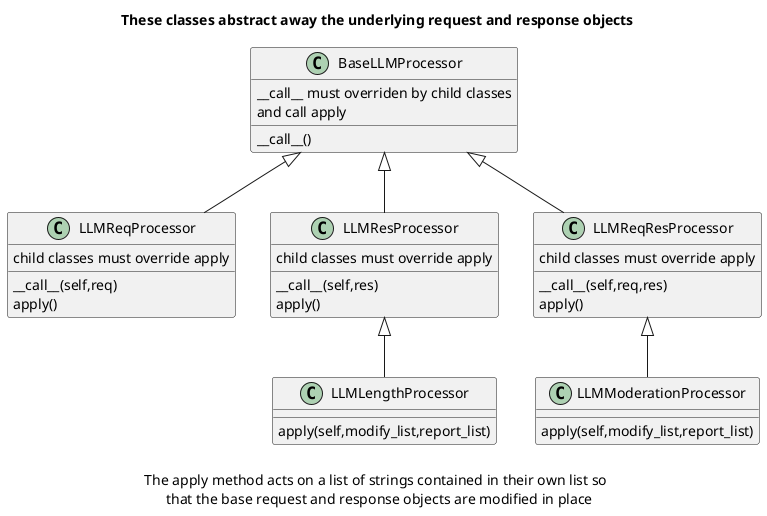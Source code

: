 @startuml
allowmixing

title "These classes abstract away the underlying request and response objects"

caption  "\nThe apply method acts on a list of strings contained in their own list so \
\n that the base request and response objects are modified in place"

class BaseLLMProcessor {
__call__ must overriden by child classes
and call apply
__call__()

}

class LLMReqProcessor extends BaseLLMProcessor {
    child classes must override apply
    __call__(self,req)
    apply()
}

class LLMResProcessor extends BaseLLMProcessor {
    child classes must override apply
    __call__(self,res)
    apply()
}

class LLMReqResProcessor extends BaseLLMProcessor {
    child classes must override apply
    __call__(self,req,res)
    apply()
}

class LLMModerationProcessor extends LLMReqResProcessor {
    apply(self,modify_list,report_list)
}

class LLMLengthProcessor extends LLMResProcessor {
    apply(self,modify_list,report_list)
}

@enduml


